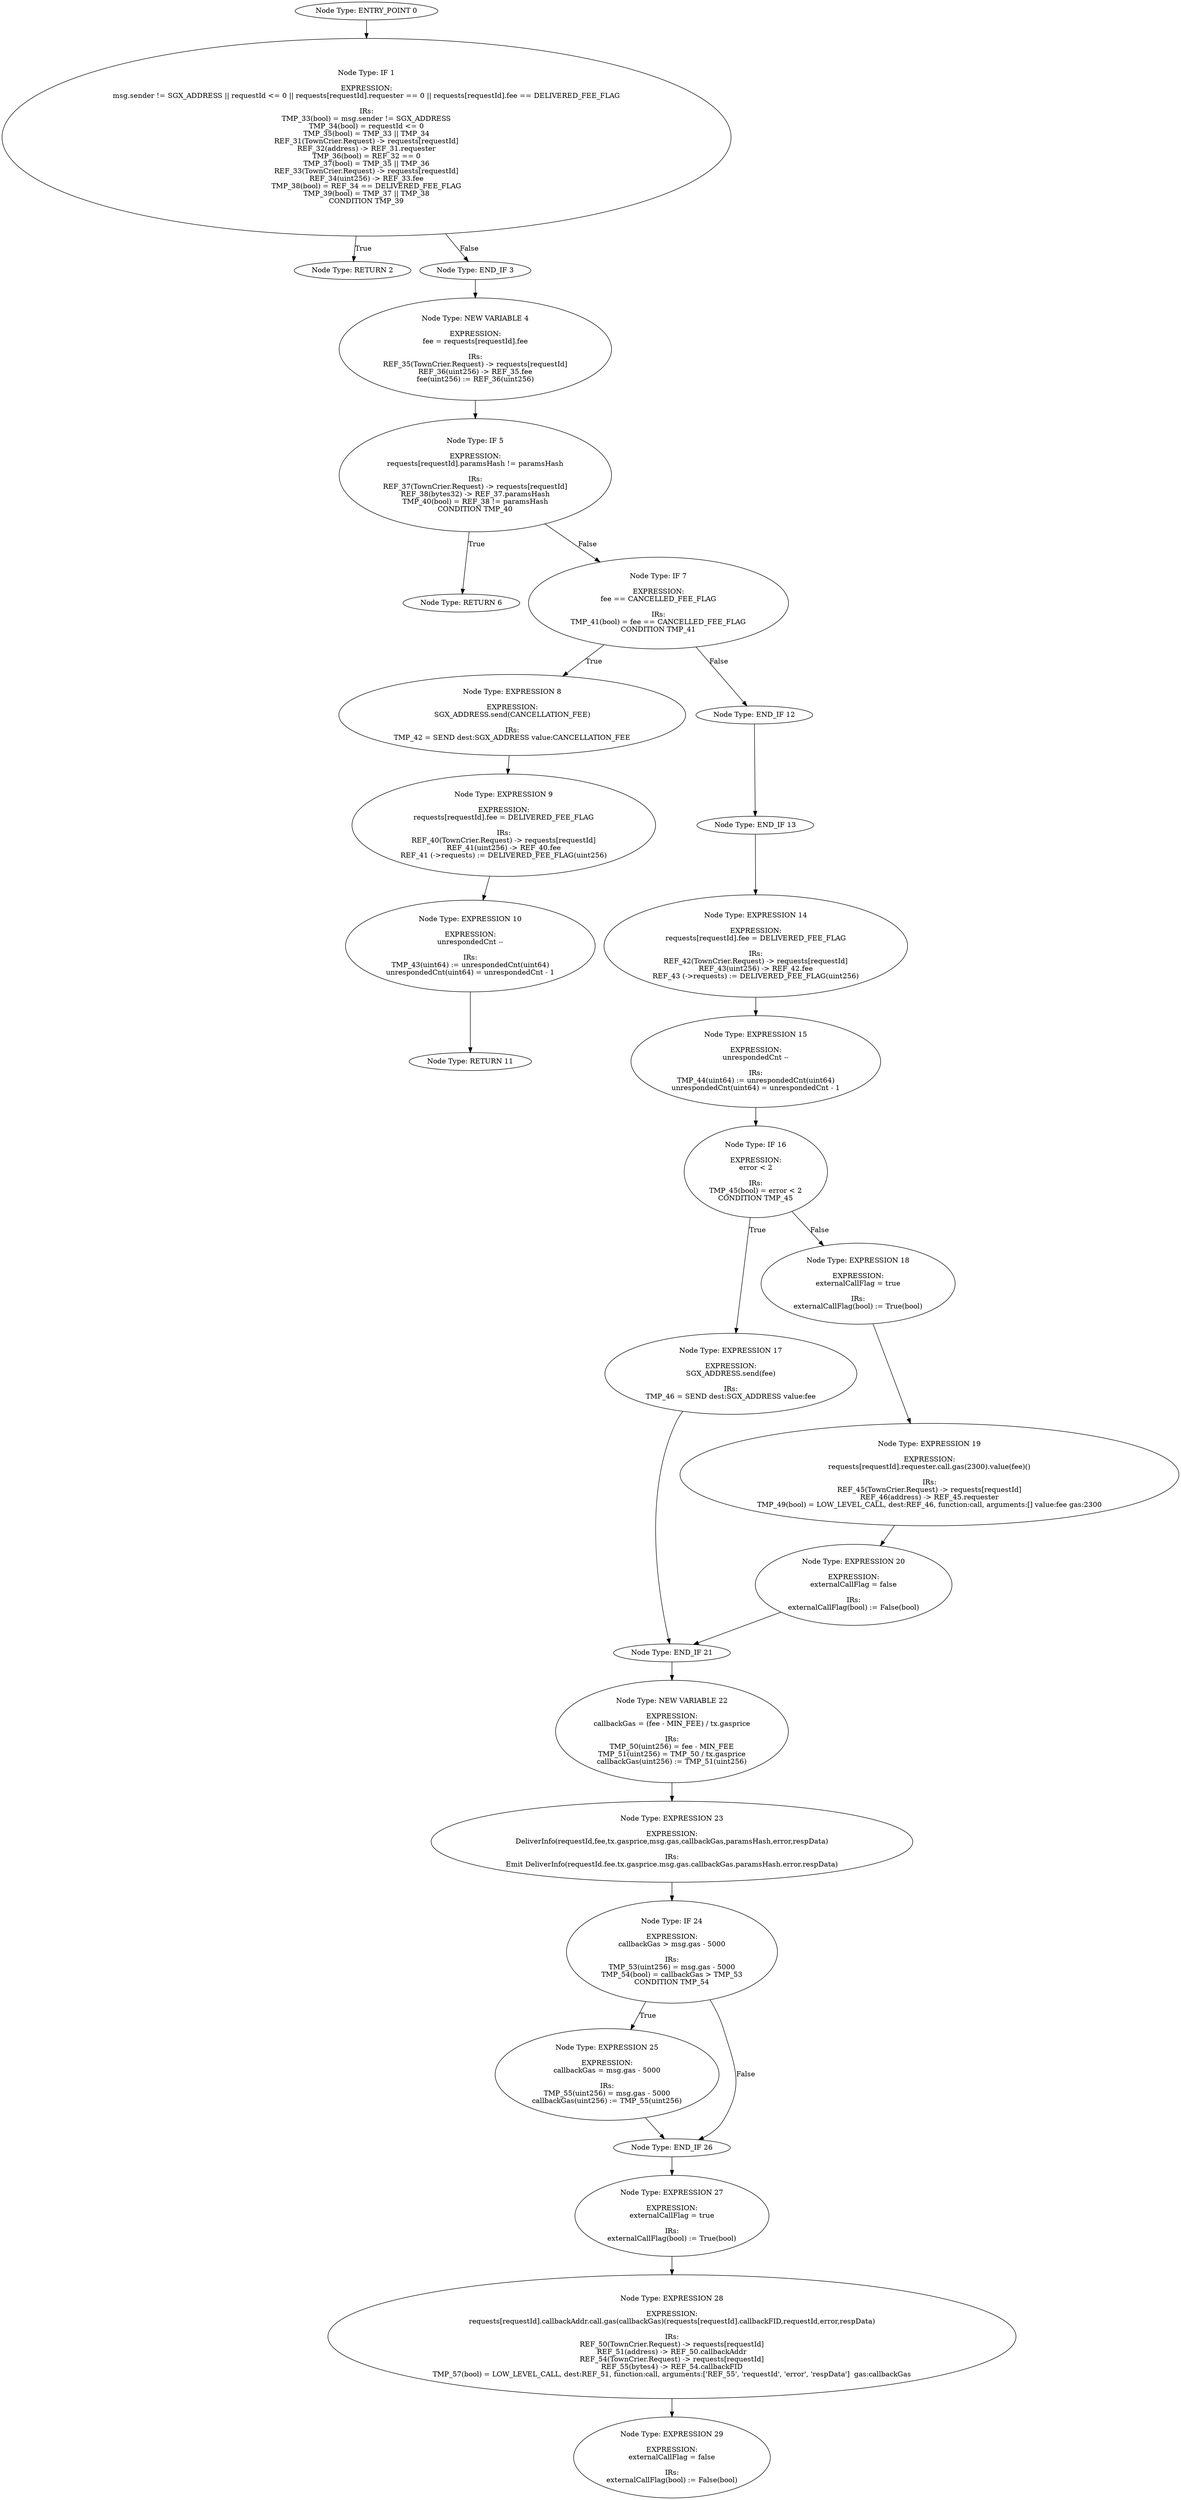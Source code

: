 digraph{
0[label="Node Type: ENTRY_POINT 0
"];
0->1;
1[label="Node Type: IF 1

EXPRESSION:
msg.sender != SGX_ADDRESS || requestId <= 0 || requests[requestId].requester == 0 || requests[requestId].fee == DELIVERED_FEE_FLAG

IRs:
TMP_33(bool) = msg.sender != SGX_ADDRESS
TMP_34(bool) = requestId <= 0
TMP_35(bool) = TMP_33 || TMP_34
REF_31(TownCrier.Request) -> requests[requestId]
REF_32(address) -> REF_31.requester
TMP_36(bool) = REF_32 == 0
TMP_37(bool) = TMP_35 || TMP_36
REF_33(TownCrier.Request) -> requests[requestId]
REF_34(uint256) -> REF_33.fee
TMP_38(bool) = REF_34 == DELIVERED_FEE_FLAG
TMP_39(bool) = TMP_37 || TMP_38
CONDITION TMP_39"];
1->2[label="True"];
1->3[label="False"];
2[label="Node Type: RETURN 2
"];
3[label="Node Type: END_IF 3
"];
3->4;
4[label="Node Type: NEW VARIABLE 4

EXPRESSION:
fee = requests[requestId].fee

IRs:
REF_35(TownCrier.Request) -> requests[requestId]
REF_36(uint256) -> REF_35.fee
fee(uint256) := REF_36(uint256)"];
4->5;
5[label="Node Type: IF 5

EXPRESSION:
requests[requestId].paramsHash != paramsHash

IRs:
REF_37(TownCrier.Request) -> requests[requestId]
REF_38(bytes32) -> REF_37.paramsHash
TMP_40(bool) = REF_38 != paramsHash
CONDITION TMP_40"];
5->6[label="True"];
5->7[label="False"];
6[label="Node Type: RETURN 6
"];
7[label="Node Type: IF 7

EXPRESSION:
fee == CANCELLED_FEE_FLAG

IRs:
TMP_41(bool) = fee == CANCELLED_FEE_FLAG
CONDITION TMP_41"];
7->8[label="True"];
7->12[label="False"];
8[label="Node Type: EXPRESSION 8

EXPRESSION:
SGX_ADDRESS.send(CANCELLATION_FEE)

IRs:
TMP_42 = SEND dest:SGX_ADDRESS value:CANCELLATION_FEE"];
8->9;
9[label="Node Type: EXPRESSION 9

EXPRESSION:
requests[requestId].fee = DELIVERED_FEE_FLAG

IRs:
REF_40(TownCrier.Request) -> requests[requestId]
REF_41(uint256) -> REF_40.fee
REF_41 (->requests) := DELIVERED_FEE_FLAG(uint256)"];
9->10;
10[label="Node Type: EXPRESSION 10

EXPRESSION:
unrespondedCnt --

IRs:
TMP_43(uint64) := unrespondedCnt(uint64)
unrespondedCnt(uint64) = unrespondedCnt - 1"];
10->11;
11[label="Node Type: RETURN 11
"];
12[label="Node Type: END_IF 12
"];
12->13;
13[label="Node Type: END_IF 13
"];
13->14;
14[label="Node Type: EXPRESSION 14

EXPRESSION:
requests[requestId].fee = DELIVERED_FEE_FLAG

IRs:
REF_42(TownCrier.Request) -> requests[requestId]
REF_43(uint256) -> REF_42.fee
REF_43 (->requests) := DELIVERED_FEE_FLAG(uint256)"];
14->15;
15[label="Node Type: EXPRESSION 15

EXPRESSION:
unrespondedCnt --

IRs:
TMP_44(uint64) := unrespondedCnt(uint64)
unrespondedCnt(uint64) = unrespondedCnt - 1"];
15->16;
16[label="Node Type: IF 16

EXPRESSION:
error < 2

IRs:
TMP_45(bool) = error < 2
CONDITION TMP_45"];
16->17[label="True"];
16->18[label="False"];
17[label="Node Type: EXPRESSION 17

EXPRESSION:
SGX_ADDRESS.send(fee)

IRs:
TMP_46 = SEND dest:SGX_ADDRESS value:fee"];
17->21;
18[label="Node Type: EXPRESSION 18

EXPRESSION:
externalCallFlag = true

IRs:
externalCallFlag(bool) := True(bool)"];
18->19;
19[label="Node Type: EXPRESSION 19

EXPRESSION:
requests[requestId].requester.call.gas(2300).value(fee)()

IRs:
REF_45(TownCrier.Request) -> requests[requestId]
REF_46(address) -> REF_45.requester
TMP_49(bool) = LOW_LEVEL_CALL, dest:REF_46, function:call, arguments:[] value:fee gas:2300"];
19->20;
20[label="Node Type: EXPRESSION 20

EXPRESSION:
externalCallFlag = false

IRs:
externalCallFlag(bool) := False(bool)"];
20->21;
21[label="Node Type: END_IF 21
"];
21->22;
22[label="Node Type: NEW VARIABLE 22

EXPRESSION:
callbackGas = (fee - MIN_FEE) / tx.gasprice

IRs:
TMP_50(uint256) = fee - MIN_FEE
TMP_51(uint256) = TMP_50 / tx.gasprice
callbackGas(uint256) := TMP_51(uint256)"];
22->23;
23[label="Node Type: EXPRESSION 23

EXPRESSION:
DeliverInfo(requestId,fee,tx.gasprice,msg.gas,callbackGas,paramsHash,error,respData)

IRs:
Emit DeliverInfo(requestId.fee.tx.gasprice.msg.gas.callbackGas.paramsHash.error.respData)"];
23->24;
24[label="Node Type: IF 24

EXPRESSION:
callbackGas > msg.gas - 5000

IRs:
TMP_53(uint256) = msg.gas - 5000
TMP_54(bool) = callbackGas > TMP_53
CONDITION TMP_54"];
24->25[label="True"];
24->26[label="False"];
25[label="Node Type: EXPRESSION 25

EXPRESSION:
callbackGas = msg.gas - 5000

IRs:
TMP_55(uint256) = msg.gas - 5000
callbackGas(uint256) := TMP_55(uint256)"];
25->26;
26[label="Node Type: END_IF 26
"];
26->27;
27[label="Node Type: EXPRESSION 27

EXPRESSION:
externalCallFlag = true

IRs:
externalCallFlag(bool) := True(bool)"];
27->28;
28[label="Node Type: EXPRESSION 28

EXPRESSION:
requests[requestId].callbackAddr.call.gas(callbackGas)(requests[requestId].callbackFID,requestId,error,respData)

IRs:
REF_50(TownCrier.Request) -> requests[requestId]
REF_51(address) -> REF_50.callbackAddr
REF_54(TownCrier.Request) -> requests[requestId]
REF_55(bytes4) -> REF_54.callbackFID
TMP_57(bool) = LOW_LEVEL_CALL, dest:REF_51, function:call, arguments:['REF_55', 'requestId', 'error', 'respData']  gas:callbackGas"];
28->29;
29[label="Node Type: EXPRESSION 29

EXPRESSION:
externalCallFlag = false

IRs:
externalCallFlag(bool) := False(bool)"];
}
